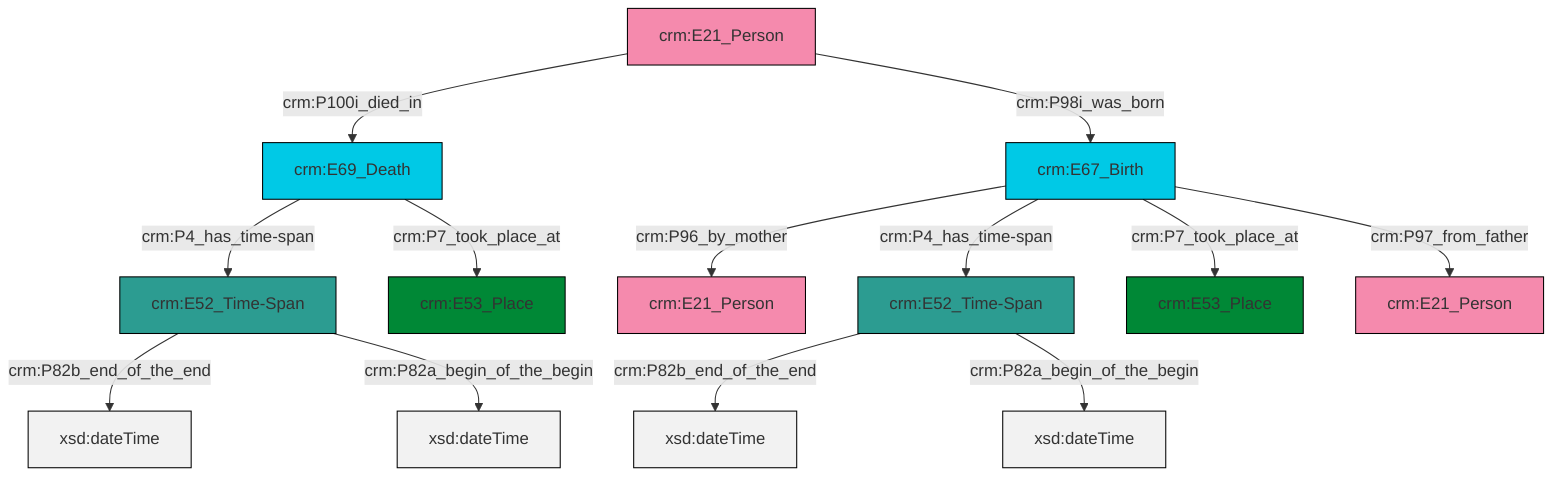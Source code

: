 graph TD
classDef Literal fill:#f2f2f2,stroke:#000000;
classDef CRM_Entity fill:#FFFFFF,stroke:#000000;
classDef Temporal_Entity fill:#00C9E6, stroke:#000000;
classDef Type fill:#E18312, stroke:#000000;
classDef Time-Span fill:#2C9C91, stroke:#000000;
classDef Appellation fill:#FFEB7F, stroke:#000000;
classDef Place fill:#008836, stroke:#000000;
classDef Persistent_Item fill:#B266B2, stroke:#000000;
classDef Conceptual_Object fill:#FFD700, stroke:#000000;
classDef Physical_Thing fill:#D2B48C, stroke:#000000;
classDef Actor fill:#f58aad, stroke:#000000;
classDef PC_Classes fill:#4ce600, stroke:#000000;

9["crm:E67_Birth"]:::Temporal_Entity -->|crm:P96_by_mother| 10["crm:E21_Person"]:::Actor
11["crm:E52_Time-Span"]:::Time-Span -->|crm:P82b_end_of_the_end| 12[xsd:dateTime]:::Literal
14["crm:E69_Death"]:::Temporal_Entity -->|crm:P4_has_time-span| 15["crm:E52_Time-Span"]:::Time-Span
14["crm:E69_Death"]:::Temporal_Entity -->|crm:P7_took_place_at| 2["crm:E53_Place"]:::Place
6["crm:E21_Person"]:::Actor -->|crm:P100i_died_in| 14["crm:E69_Death"]:::Temporal_Entity
9["crm:E67_Birth"]:::Temporal_Entity -->|crm:P4_has_time-span| 11["crm:E52_Time-Span"]:::Time-Span
9["crm:E67_Birth"]:::Temporal_Entity -->|crm:P7_took_place_at| 4["crm:E53_Place"]:::Place
11["crm:E52_Time-Span"]:::Time-Span -->|crm:P82a_begin_of_the_begin| 21[xsd:dateTime]:::Literal
6["crm:E21_Person"]:::Actor -->|crm:P98i_was_born| 9["crm:E67_Birth"]:::Temporal_Entity
15["crm:E52_Time-Span"]:::Time-Span -->|crm:P82b_end_of_the_end| 25[xsd:dateTime]:::Literal
15["crm:E52_Time-Span"]:::Time-Span -->|crm:P82a_begin_of_the_begin| 26[xsd:dateTime]:::Literal
9["crm:E67_Birth"]:::Temporal_Entity -->|crm:P97_from_father| 0["crm:E21_Person"]:::Actor